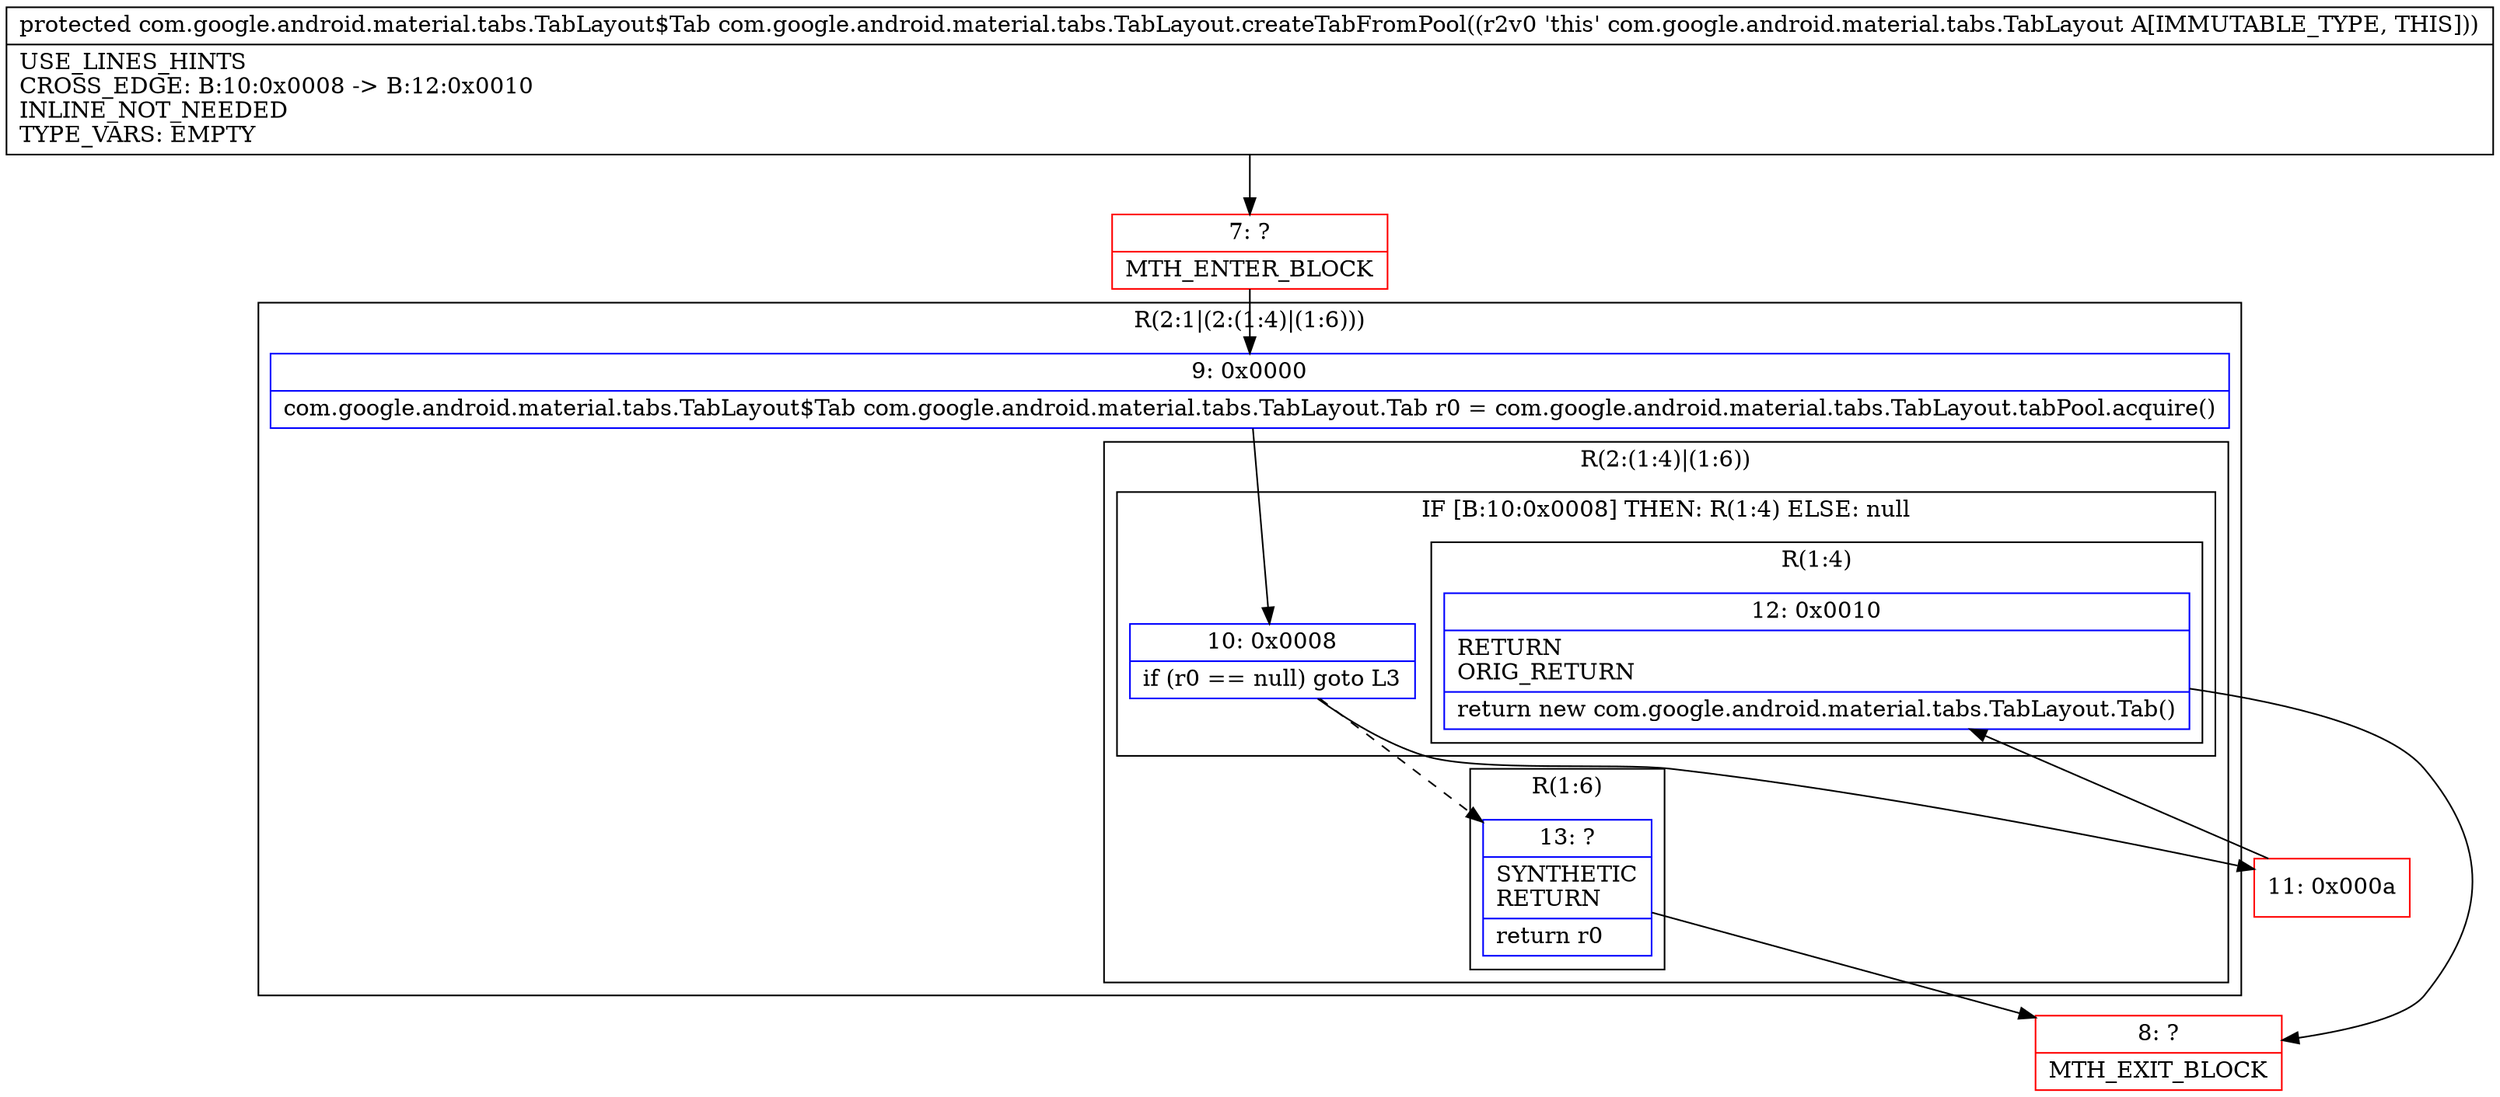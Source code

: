 digraph "CFG forcom.google.android.material.tabs.TabLayout.createTabFromPool()Lcom\/google\/android\/material\/tabs\/TabLayout$Tab;" {
subgraph cluster_Region_1218792730 {
label = "R(2:1|(2:(1:4)|(1:6)))";
node [shape=record,color=blue];
Node_9 [shape=record,label="{9\:\ 0x0000|com.google.android.material.tabs.TabLayout$Tab com.google.android.material.tabs.TabLayout.Tab r0 = com.google.android.material.tabs.TabLayout.tabPool.acquire()\l}"];
subgraph cluster_Region_1908812719 {
label = "R(2:(1:4)|(1:6))";
node [shape=record,color=blue];
subgraph cluster_IfRegion_685943138 {
label = "IF [B:10:0x0008] THEN: R(1:4) ELSE: null";
node [shape=record,color=blue];
Node_10 [shape=record,label="{10\:\ 0x0008|if (r0 == null) goto L3\l}"];
subgraph cluster_Region_1238263887 {
label = "R(1:4)";
node [shape=record,color=blue];
Node_12 [shape=record,label="{12\:\ 0x0010|RETURN\lORIG_RETURN\l|return new com.google.android.material.tabs.TabLayout.Tab()\l}"];
}
}
subgraph cluster_Region_609397808 {
label = "R(1:6)";
node [shape=record,color=blue];
Node_13 [shape=record,label="{13\:\ ?|SYNTHETIC\lRETURN\l|return r0\l}"];
}
}
}
Node_7 [shape=record,color=red,label="{7\:\ ?|MTH_ENTER_BLOCK\l}"];
Node_11 [shape=record,color=red,label="{11\:\ 0x000a}"];
Node_8 [shape=record,color=red,label="{8\:\ ?|MTH_EXIT_BLOCK\l}"];
MethodNode[shape=record,label="{protected com.google.android.material.tabs.TabLayout$Tab com.google.android.material.tabs.TabLayout.createTabFromPool((r2v0 'this' com.google.android.material.tabs.TabLayout A[IMMUTABLE_TYPE, THIS]))  | USE_LINES_HINTS\lCROSS_EDGE: B:10:0x0008 \-\> B:12:0x0010\lINLINE_NOT_NEEDED\lTYPE_VARS: EMPTY\l}"];
MethodNode -> Node_7;Node_9 -> Node_10;
Node_10 -> Node_11;
Node_10 -> Node_13[style=dashed];
Node_12 -> Node_8;
Node_13 -> Node_8;
Node_7 -> Node_9;
Node_11 -> Node_12;
}

